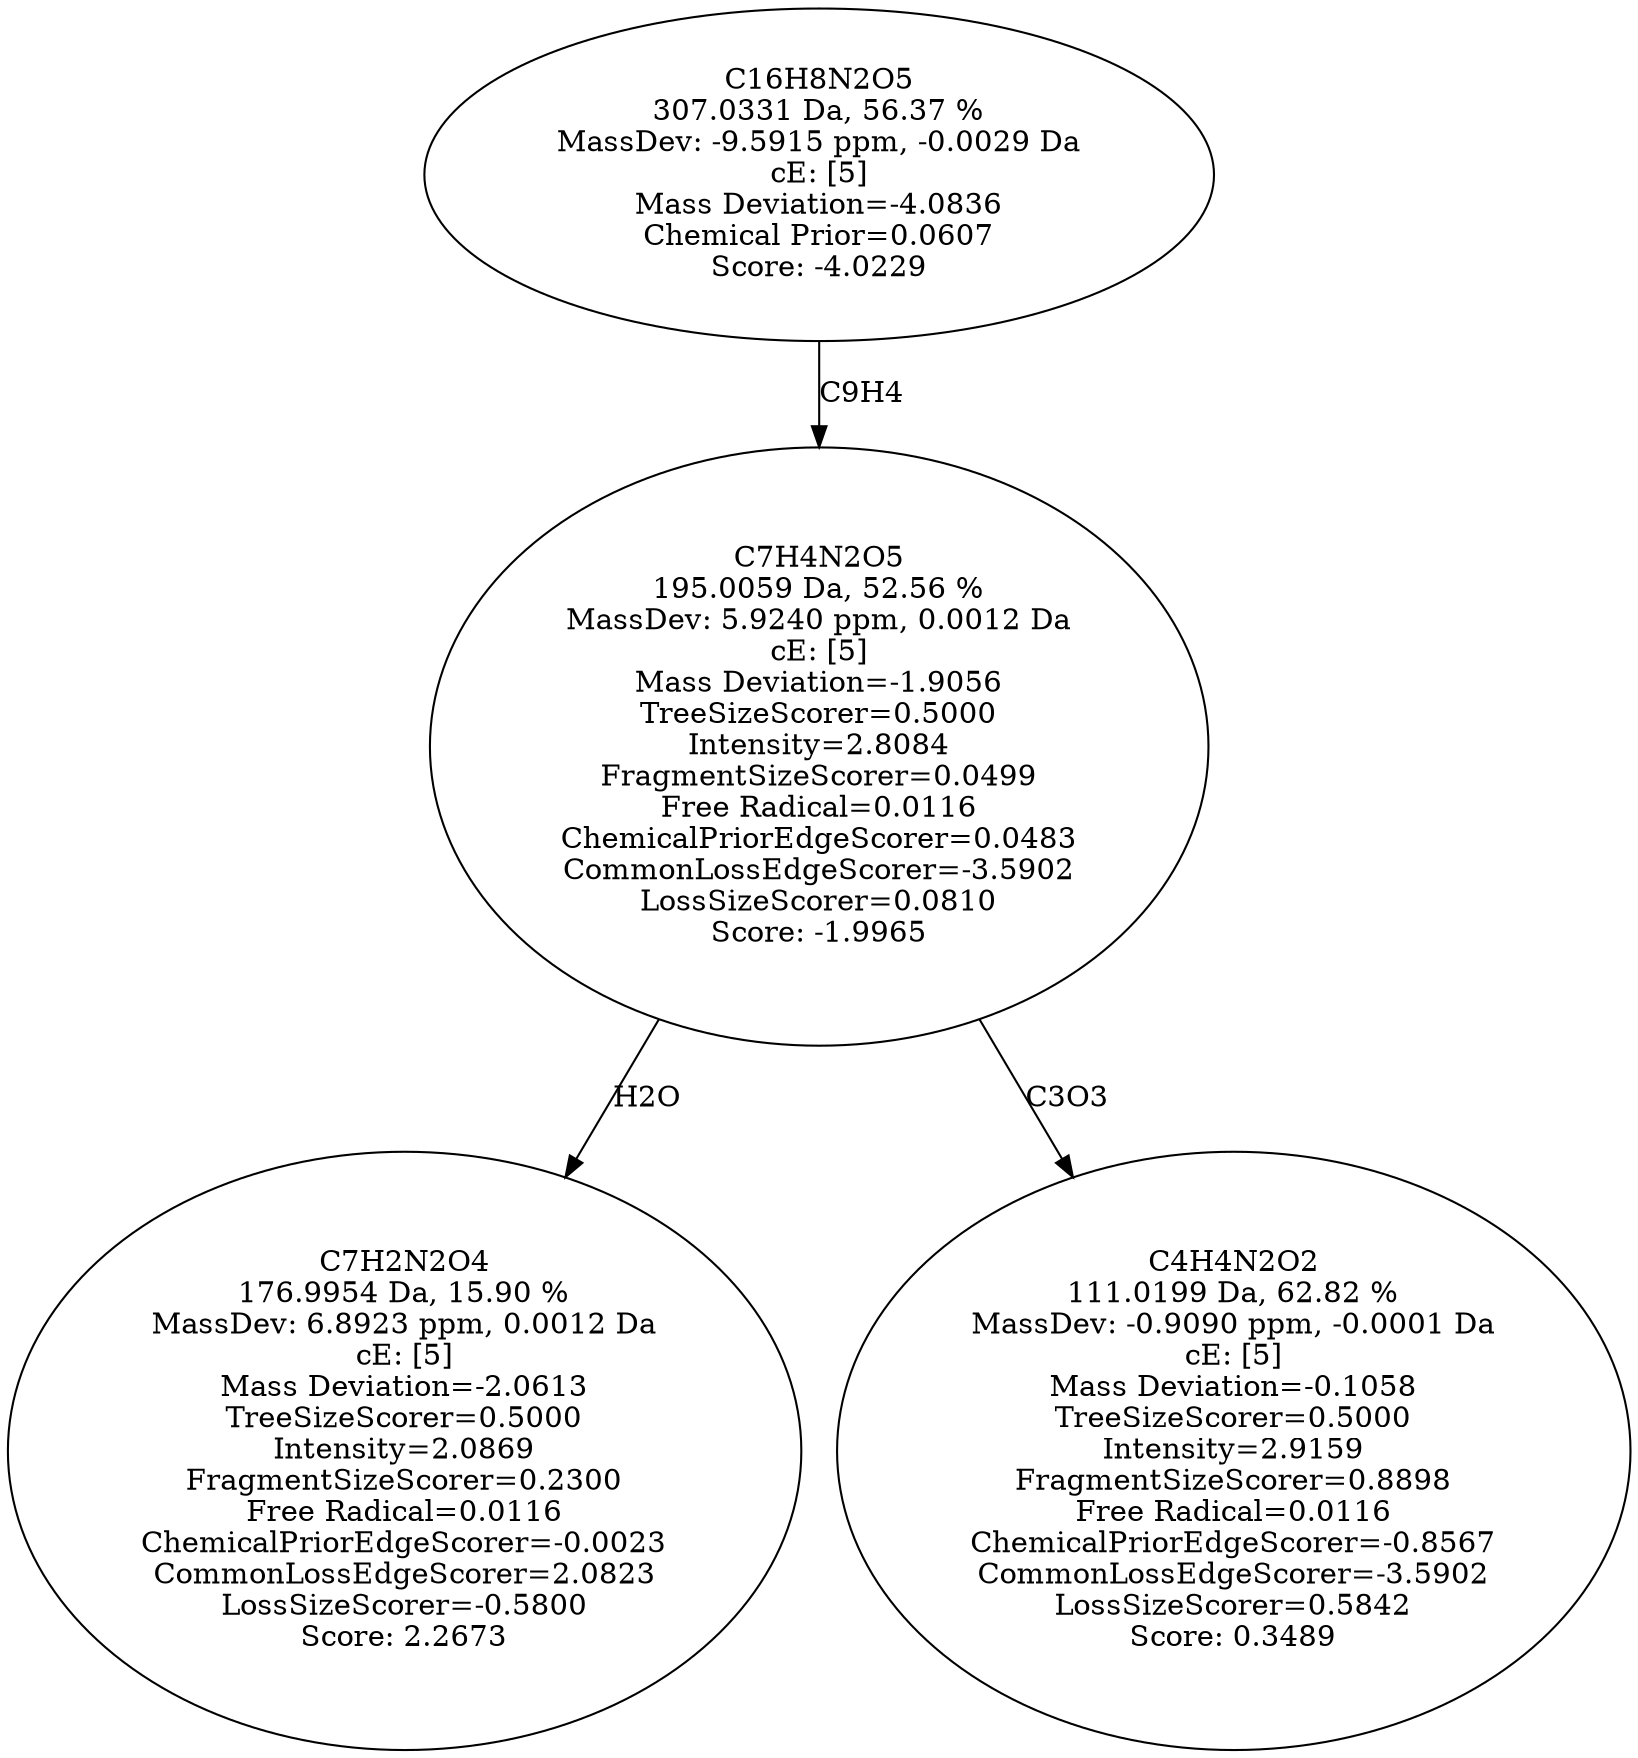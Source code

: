strict digraph {
v1 [label="C7H2N2O4\n176.9954 Da, 15.90 %\nMassDev: 6.8923 ppm, 0.0012 Da\ncE: [5]\nMass Deviation=-2.0613\nTreeSizeScorer=0.5000\nIntensity=2.0869\nFragmentSizeScorer=0.2300\nFree Radical=0.0116\nChemicalPriorEdgeScorer=-0.0023\nCommonLossEdgeScorer=2.0823\nLossSizeScorer=-0.5800\nScore: 2.2673"];
v2 [label="C4H4N2O2\n111.0199 Da, 62.82 %\nMassDev: -0.9090 ppm, -0.0001 Da\ncE: [5]\nMass Deviation=-0.1058\nTreeSizeScorer=0.5000\nIntensity=2.9159\nFragmentSizeScorer=0.8898\nFree Radical=0.0116\nChemicalPriorEdgeScorer=-0.8567\nCommonLossEdgeScorer=-3.5902\nLossSizeScorer=0.5842\nScore: 0.3489"];
v3 [label="C7H4N2O5\n195.0059 Da, 52.56 %\nMassDev: 5.9240 ppm, 0.0012 Da\ncE: [5]\nMass Deviation=-1.9056\nTreeSizeScorer=0.5000\nIntensity=2.8084\nFragmentSizeScorer=0.0499\nFree Radical=0.0116\nChemicalPriorEdgeScorer=0.0483\nCommonLossEdgeScorer=-3.5902\nLossSizeScorer=0.0810\nScore: -1.9965"];
v4 [label="C16H8N2O5\n307.0331 Da, 56.37 %\nMassDev: -9.5915 ppm, -0.0029 Da\ncE: [5]\nMass Deviation=-4.0836\nChemical Prior=0.0607\nScore: -4.0229"];
v3 -> v1 [label="H2O"];
v3 -> v2 [label="C3O3"];
v4 -> v3 [label="C9H4"];
}